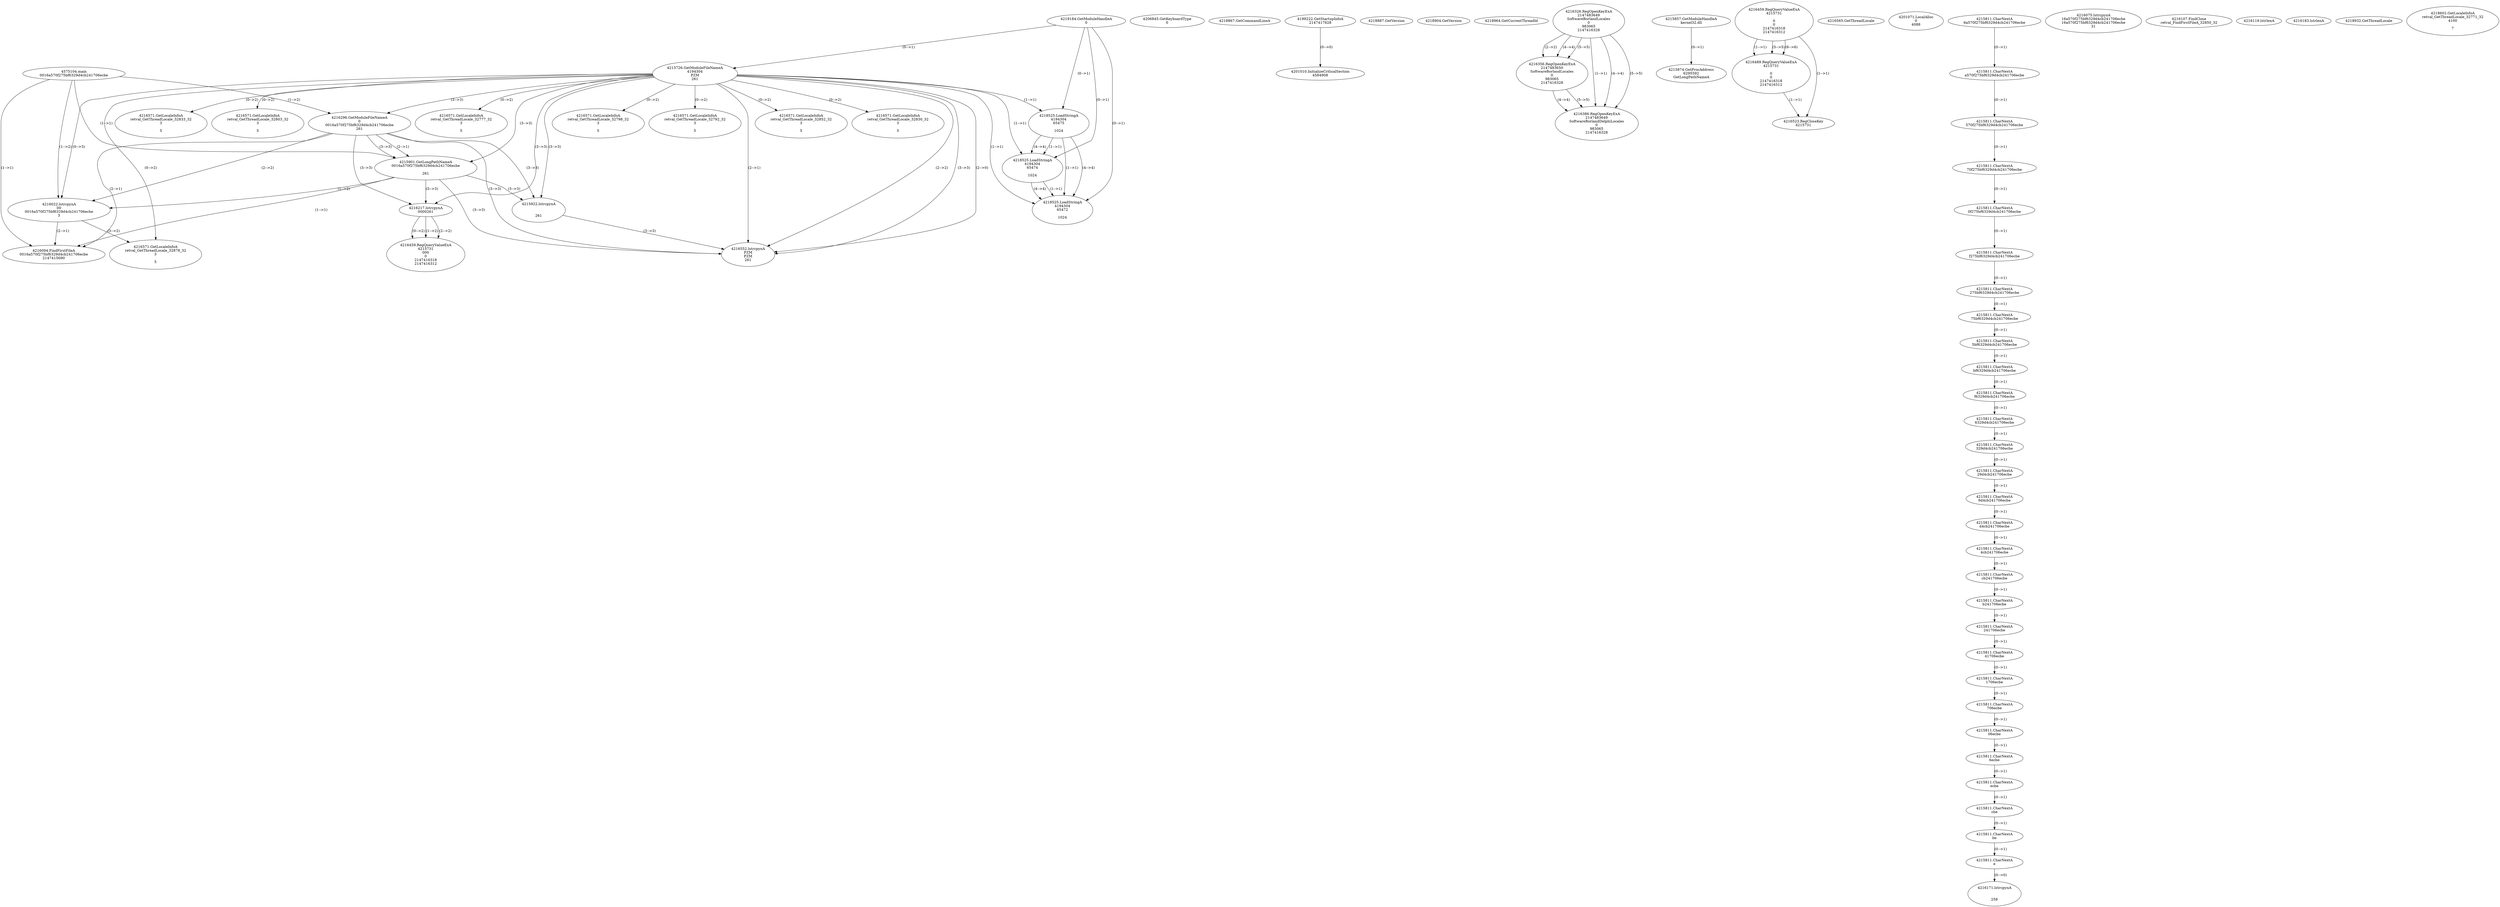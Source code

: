 // Global SCDG with merge call
digraph {
	0 [label="4575104.main
0016a570f275bf6329d4cb241706ecbe"]
	1 [label="4219184.GetModuleHandleA
0"]
	2 [label="4206845.GetKeyboardType
0"]
	3 [label="4218867.GetCommandLineA
"]
	4 [label="4199222.GetStartupInfoA
2147417628"]
	5 [label="4218887.GetVersion
"]
	6 [label="4218904.GetVersion
"]
	7 [label="4218964.GetCurrentThreadId
"]
	8 [label="4215726.GetModuleFileNameA
4194304
PZM
261"]
	1 -> 8 [label="(0-->1)"]
	9 [label="4216296.GetModuleFileNameA
0
0016a570f275bf6329d4cb241706ecbe
261"]
	0 -> 9 [label="(1-->2)"]
	8 -> 9 [label="(3-->3)"]
	10 [label="4216326.RegOpenKeyExA
2147483649
Software\Borland\Locales
0
983065
2147416328"]
	11 [label="4216356.RegOpenKeyExA
2147483650
Software\Borland\Locales
0
983065
2147416328"]
	10 -> 11 [label="(2-->2)"]
	10 -> 11 [label="(4-->4)"]
	10 -> 11 [label="(5-->5)"]
	12 [label="4216386.RegOpenKeyExA
2147483649
Software\Borland\Delphi\Locales
0
983065
2147416328"]
	10 -> 12 [label="(1-->1)"]
	10 -> 12 [label="(4-->4)"]
	11 -> 12 [label="(4-->4)"]
	10 -> 12 [label="(5-->5)"]
	11 -> 12 [label="(5-->5)"]
	13 [label="4215857.GetModuleHandleA
kernel32.dll"]
	14 [label="4215874.GetProcAddress
6295592
GetLongPathNameA"]
	13 -> 14 [label="(0-->1)"]
	15 [label="4215901.GetLongPathNameA
0016a570f275bf6329d4cb241706ecbe

261"]
	0 -> 15 [label="(1-->1)"]
	9 -> 15 [label="(2-->1)"]
	8 -> 15 [label="(3-->3)"]
	9 -> 15 [label="(3-->3)"]
	16 [label="4215922.lstrcpynA


261"]
	8 -> 16 [label="(3-->3)"]
	9 -> 16 [label="(3-->3)"]
	15 -> 16 [label="(3-->3)"]
	17 [label="4216459.RegQueryValueExA
4215731

0
0
2147416318
2147416312"]
	18 [label="4216489.RegQueryValueExA
4215731

0
0
2147416318
2147416312"]
	17 -> 18 [label="(1-->1)"]
	17 -> 18 [label="(5-->5)"]
	17 -> 18 [label="(6-->6)"]
	19 [label="4216523.RegCloseKey
4215731"]
	17 -> 19 [label="(1-->1)"]
	18 -> 19 [label="(1-->1)"]
	20 [label="4216552.lstrcpynA
PZM
PZM
261"]
	8 -> 20 [label="(2-->1)"]
	8 -> 20 [label="(2-->2)"]
	8 -> 20 [label="(3-->3)"]
	9 -> 20 [label="(3-->3)"]
	15 -> 20 [label="(3-->3)"]
	16 -> 20 [label="(3-->3)"]
	8 -> 20 [label="(2-->0)"]
	21 [label="4216565.GetThreadLocale
"]
	22 [label="4216571.GetLocaleInfoA
retval_GetThreadLocale_32833_32
3

5"]
	8 -> 22 [label="(0-->2)"]
	23 [label="4218525.LoadStringA
4194304
65475

1024"]
	1 -> 23 [label="(0-->1)"]
	8 -> 23 [label="(1-->1)"]
	24 [label="4201010.InitializeCriticalSection
4584908"]
	4 -> 24 [label="(0-->0)"]
	25 [label="4201071.LocalAlloc
0
4088"]
	26 [label="4216571.GetLocaleInfoA
retval_GetThreadLocale_32803_32
3

5"]
	8 -> 26 [label="(0-->2)"]
	27 [label="4216571.GetLocaleInfoA
retval_GetThreadLocale_32777_32
3

5"]
	8 -> 27 [label="(0-->2)"]
	28 [label="4216022.lstrcpynA
00
0016a570f275bf6329d4cb241706ecbe
3"]
	0 -> 28 [label="(1-->2)"]
	9 -> 28 [label="(2-->2)"]
	15 -> 28 [label="(1-->2)"]
	8 -> 28 [label="(0-->3)"]
	29 [label="4215811.CharNextA
6a570f275bf6329d4cb241706ecbe"]
	30 [label="4215811.CharNextA
a570f275bf6329d4cb241706ecbe"]
	29 -> 30 [label="(0-->1)"]
	31 [label="4215811.CharNextA
570f275bf6329d4cb241706ecbe"]
	30 -> 31 [label="(0-->1)"]
	32 [label="4215811.CharNextA
70f275bf6329d4cb241706ecbe"]
	31 -> 32 [label="(0-->1)"]
	33 [label="4215811.CharNextA
0f275bf6329d4cb241706ecbe"]
	32 -> 33 [label="(0-->1)"]
	34 [label="4215811.CharNextA
f275bf6329d4cb241706ecbe"]
	33 -> 34 [label="(0-->1)"]
	35 [label="4215811.CharNextA
275bf6329d4cb241706ecbe"]
	34 -> 35 [label="(0-->1)"]
	36 [label="4215811.CharNextA
75bf6329d4cb241706ecbe"]
	35 -> 36 [label="(0-->1)"]
	37 [label="4215811.CharNextA
5bf6329d4cb241706ecbe"]
	36 -> 37 [label="(0-->1)"]
	38 [label="4215811.CharNextA
bf6329d4cb241706ecbe"]
	37 -> 38 [label="(0-->1)"]
	39 [label="4215811.CharNextA
f6329d4cb241706ecbe"]
	38 -> 39 [label="(0-->1)"]
	40 [label="4215811.CharNextA
6329d4cb241706ecbe"]
	39 -> 40 [label="(0-->1)"]
	41 [label="4215811.CharNextA
329d4cb241706ecbe"]
	40 -> 41 [label="(0-->1)"]
	42 [label="4215811.CharNextA
29d4cb241706ecbe"]
	41 -> 42 [label="(0-->1)"]
	43 [label="4215811.CharNextA
9d4cb241706ecbe"]
	42 -> 43 [label="(0-->1)"]
	44 [label="4215811.CharNextA
d4cb241706ecbe"]
	43 -> 44 [label="(0-->1)"]
	45 [label="4215811.CharNextA
4cb241706ecbe"]
	44 -> 45 [label="(0-->1)"]
	46 [label="4215811.CharNextA
cb241706ecbe"]
	45 -> 46 [label="(0-->1)"]
	47 [label="4215811.CharNextA
b241706ecbe"]
	46 -> 47 [label="(0-->1)"]
	48 [label="4215811.CharNextA
241706ecbe"]
	47 -> 48 [label="(0-->1)"]
	49 [label="4215811.CharNextA
41706ecbe"]
	48 -> 49 [label="(0-->1)"]
	50 [label="4215811.CharNextA
1706ecbe"]
	49 -> 50 [label="(0-->1)"]
	51 [label="4215811.CharNextA
706ecbe"]
	50 -> 51 [label="(0-->1)"]
	52 [label="4215811.CharNextA
06ecbe"]
	51 -> 52 [label="(0-->1)"]
	53 [label="4215811.CharNextA
6ecbe"]
	52 -> 53 [label="(0-->1)"]
	54 [label="4215811.CharNextA
ecbe"]
	53 -> 54 [label="(0-->1)"]
	55 [label="4215811.CharNextA
cbe"]
	54 -> 55 [label="(0-->1)"]
	56 [label="4215811.CharNextA
be"]
	55 -> 56 [label="(0-->1)"]
	57 [label="4215811.CharNextA
e"]
	56 -> 57 [label="(0-->1)"]
	58 [label="4216075.lstrcpynA
16a570f275bf6329d4cb241706ecbe
16a570f275bf6329d4cb241706ecbe
31"]
	59 [label="4216094.FindFirstFileA
0016a570f275bf6329d4cb241706ecbe
2147415690"]
	0 -> 59 [label="(1-->1)"]
	9 -> 59 [label="(2-->1)"]
	15 -> 59 [label="(1-->1)"]
	28 -> 59 [label="(2-->1)"]
	60 [label="4216107.FindClose
retval_FindFirstFileA_32850_32"]
	61 [label="4216119.lstrlenA
"]
	62 [label="4216171.lstrcpynA


258"]
	57 -> 62 [label="(0-->0)"]
	63 [label="4216183.lstrlenA
"]
	64 [label="4216217.lstrcpynA
00\
00\
261"]
	8 -> 64 [label="(3-->3)"]
	9 -> 64 [label="(3-->3)"]
	15 -> 64 [label="(3-->3)"]
	65 [label="4216459.RegQueryValueExA
4215731
00\
0
0
2147416318
2147416312"]
	64 -> 65 [label="(1-->2)"]
	64 -> 65 [label="(2-->2)"]
	64 -> 65 [label="(0-->2)"]
	66 [label="4216571.GetLocaleInfoA
retval_GetThreadLocale_32878_32
3

5"]
	8 -> 66 [label="(0-->2)"]
	28 -> 66 [label="(3-->2)"]
	67 [label="4218525.LoadStringA
4194304
65474

1024"]
	1 -> 67 [label="(0-->1)"]
	8 -> 67 [label="(1-->1)"]
	23 -> 67 [label="(1-->1)"]
	23 -> 67 [label="(4-->4)"]
	68 [label="4218525.LoadStringA
4194304
65472

1024"]
	1 -> 68 [label="(0-->1)"]
	8 -> 68 [label="(1-->1)"]
	23 -> 68 [label="(1-->1)"]
	67 -> 68 [label="(1-->1)"]
	23 -> 68 [label="(4-->4)"]
	67 -> 68 [label="(4-->4)"]
	69 [label="4216571.GetLocaleInfoA
retval_GetThreadLocale_32798_32
3

5"]
	8 -> 69 [label="(0-->2)"]
	70 [label="4216571.GetLocaleInfoA
retval_GetThreadLocale_32792_32
3

5"]
	8 -> 70 [label="(0-->2)"]
	71 [label="4218932.GetThreadLocale
"]
	72 [label="4218602.GetLocaleInfoA
retval_GetThreadLocale_32771_32
4100

7"]
	73 [label="4216571.GetLocaleInfoA
retval_GetThreadLocale_32852_32
3

5"]
	8 -> 73 [label="(0-->2)"]
	74 [label="4216571.GetLocaleInfoA
retval_GetThreadLocale_32830_32
3

5"]
	8 -> 74 [label="(0-->2)"]
}
